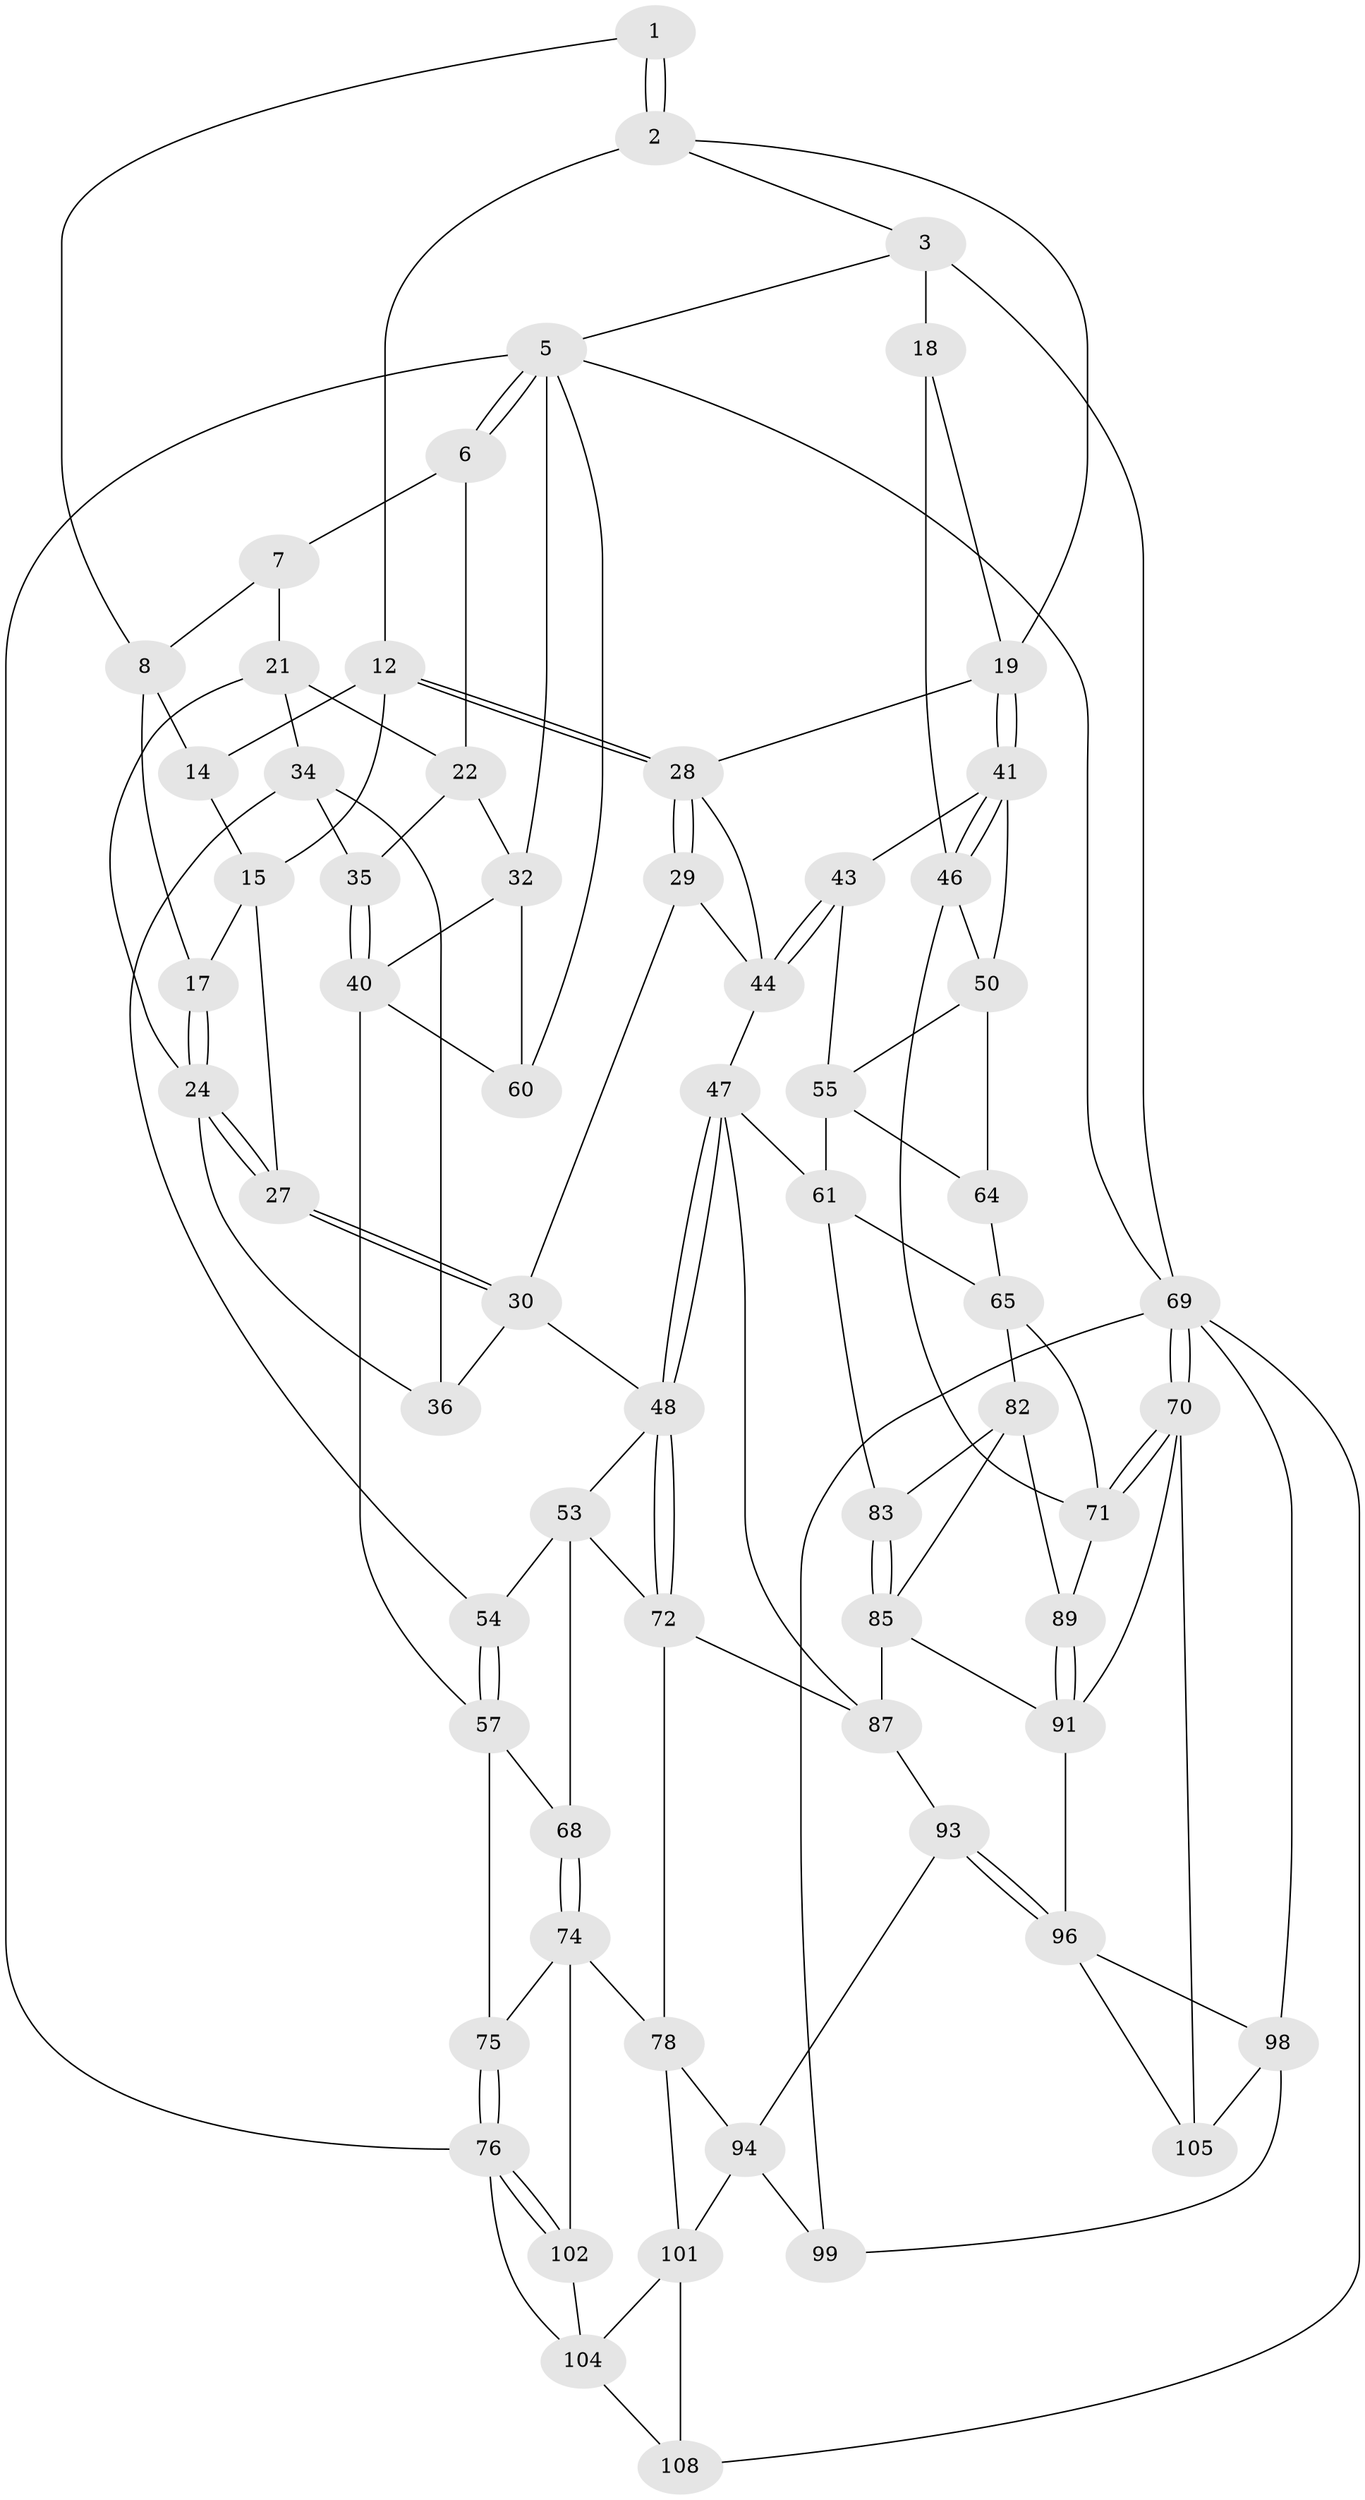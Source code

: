 // original degree distribution, {3: 0.01834862385321101, 5: 0.4954128440366973, 4: 0.25688073394495414, 6: 0.22935779816513763}
// Generated by graph-tools (version 1.1) at 2025/42/03/06/25 10:42:30]
// undirected, 65 vertices, 142 edges
graph export_dot {
graph [start="1"]
  node [color=gray90,style=filled];
  1 [pos="+0.6159465920732606+0"];
  2 [pos="+0.8630822772883823+0",super="+11"];
  3 [pos="+0.9744999921622358+0",super="+4"];
  5 [pos="+0+0",super="+66"];
  6 [pos="+0.03299145582346651+0"];
  7 [pos="+0.5709811489115116+0",super="+10"];
  8 [pos="+0.5650625412181353+0.006284292097691567",super="+9"];
  12 [pos="+0.6303325565315621+0.154436890277716",super="+13"];
  14 [pos="+0.568490901991587+0.016481912069934303"];
  15 [pos="+0.5499251017003187+0.15046750183949648",super="+16"];
  17 [pos="+0.516954525427269+0.14395855875927324"];
  18 [pos="+0.9717731231237495+0.15324327896071946",super="+23"];
  19 [pos="+0.868537156804503+0.2489042730439918",super="+20"];
  21 [pos="+0.3283758753401257+0.1243558817179089",super="+26"];
  22 [pos="+0.2517290672924533+0.07879929788289851",super="+31"];
  24 [pos="+0.450403023028887+0.1848373921818677",super="+25"];
  27 [pos="+0.5169885848509219+0.24630381306189206"];
  28 [pos="+0.5950301623783828+0.28992023940382283",super="+39"];
  29 [pos="+0.5832609185302136+0.2991301033518947"];
  30 [pos="+0.5297430197337764+0.291428987850408",super="+38"];
  32 [pos="+0.05543176789741545+0.2324545682734561",super="+33"];
  34 [pos="+0.2771791296718062+0.35836999713489553",super="+37"];
  35 [pos="+0.19826963687114524+0.33011118069602124"];
  36 [pos="+0.41963199291613706+0.33669556572566733"];
  40 [pos="+0.11136787871566073+0.3942858861117782",super="+59"];
  41 [pos="+0.8721834765634497+0.2530827870842585",super="+42"];
  43 [pos="+0.7889009788623242+0.45870712764748406"];
  44 [pos="+0.7280163838679478+0.348657932281718",super="+45"];
  46 [pos="+1+0.2783116703611422",super="+52"];
  47 [pos="+0.624848096254861+0.5135284520439404",super="+63"];
  48 [pos="+0.5582079990242861+0.5510989959720102",super="+49"];
  50 [pos="+0.9377502715763328+0.3951782925980834",super="+51"];
  53 [pos="+0.3258965727584744+0.48531865114360934",super="+67"];
  54 [pos="+0.3102791483725078+0.4297413290637923"];
  55 [pos="+0.8658027360177614+0.48005315126393044",super="+56"];
  57 [pos="+0.13809009758187082+0.5054493933205558",super="+58"];
  60 [pos="+0+0.3707772292834507"];
  61 [pos="+0.7645351244216774+0.49105483465828215",super="+62"];
  64 [pos="+0.9053890087722131+0.5077519529080449"];
  65 [pos="+0.8970294965945773+0.5864299070332737",super="+81"];
  68 [pos="+0.19148297502003925+0.5357634788471632"];
  69 [pos="+1+1",super="+109"];
  70 [pos="+1+0.6841545178230811",super="+95"];
  71 [pos="+1+0.6582725079627465",super="+84"];
  72 [pos="+0.5393788661329431+0.5922977078804027",super="+73"];
  74 [pos="+0.2709309217915241+0.7343061024110895",super="+80"];
  75 [pos="+0.09373673562961865+0.5704505545633846"];
  76 [pos="+0+0.7490214493970425",super="+77"];
  78 [pos="+0.35033103346453454+0.7061829606705714",super="+79"];
  82 [pos="+0.8824250481504072+0.6009415457251662",super="+88"];
  83 [pos="+0.7384004821008723+0.5352986811700439"];
  85 [pos="+0.7946888583602311+0.6412338077120862",super="+86"];
  87 [pos="+0.7153285689475599+0.727228767602267",super="+90"];
  89 [pos="+0.8650602804788063+0.7105438874565344"];
  91 [pos="+0.856650275209633+0.7959689862219976",super="+92"];
  93 [pos="+0.5773563993766857+0.7480692276135716"];
  94 [pos="+0.5431533485465333+0.7792846334005273",super="+100"];
  96 [pos="+0.7198147826043965+0.8670688654362672",super="+97"];
  98 [pos="+0.5946207749691612+1",super="+107"];
  99 [pos="+0.5625553177841414+1"];
  101 [pos="+0.3416719283811993+0.8229302630602339",super="+103"];
  102 [pos="+0.16989994377473008+0.7645748851256186"];
  104 [pos="+0.14825795142299858+0.8826770180136688",super="+106"];
  105 [pos="+0.9364169549224015+0.9248253888028974"];
  108 [pos="+0.15690600519493705+1"];
  1 -- 2;
  1 -- 2;
  1 -- 8;
  2 -- 3;
  2 -- 12;
  2 -- 19;
  3 -- 18 [weight=2];
  3 -- 5;
  3 -- 69;
  5 -- 6;
  5 -- 6;
  5 -- 32;
  5 -- 69;
  5 -- 60;
  5 -- 76;
  6 -- 7;
  6 -- 22;
  7 -- 8;
  7 -- 21;
  8 -- 14;
  8 -- 17;
  12 -- 28;
  12 -- 28;
  12 -- 14;
  12 -- 15;
  14 -- 15;
  15 -- 17;
  15 -- 27;
  17 -- 24;
  17 -- 24;
  18 -- 19;
  18 -- 46;
  19 -- 41;
  19 -- 41;
  19 -- 28;
  21 -- 22;
  21 -- 24;
  21 -- 34;
  22 -- 32;
  22 -- 35;
  24 -- 27;
  24 -- 27;
  24 -- 36;
  27 -- 30;
  27 -- 30;
  28 -- 29;
  28 -- 29;
  28 -- 44;
  29 -- 30;
  29 -- 44;
  30 -- 48;
  30 -- 36;
  32 -- 40;
  32 -- 60;
  34 -- 35;
  34 -- 36;
  34 -- 54;
  35 -- 40;
  35 -- 40;
  40 -- 60;
  40 -- 57;
  41 -- 46;
  41 -- 46;
  41 -- 50;
  41 -- 43;
  43 -- 44;
  43 -- 44;
  43 -- 55;
  44 -- 47;
  46 -- 71;
  46 -- 50;
  47 -- 48;
  47 -- 48;
  47 -- 61;
  47 -- 87;
  48 -- 72;
  48 -- 72;
  48 -- 53;
  50 -- 55;
  50 -- 64;
  53 -- 54;
  53 -- 72;
  53 -- 68;
  54 -- 57;
  54 -- 57;
  55 -- 64;
  55 -- 61;
  57 -- 68;
  57 -- 75;
  61 -- 65;
  61 -- 83;
  64 -- 65;
  65 -- 82;
  65 -- 71;
  68 -- 74;
  68 -- 74;
  69 -- 70;
  69 -- 70;
  69 -- 99;
  69 -- 108;
  69 -- 98;
  70 -- 71;
  70 -- 71;
  70 -- 105;
  70 -- 91;
  71 -- 89;
  72 -- 87;
  72 -- 78;
  74 -- 75;
  74 -- 102;
  74 -- 78;
  75 -- 76;
  75 -- 76;
  76 -- 102;
  76 -- 102;
  76 -- 104;
  78 -- 94;
  78 -- 101;
  82 -- 83;
  82 -- 89;
  82 -- 85;
  83 -- 85;
  83 -- 85;
  85 -- 91;
  85 -- 87;
  87 -- 93;
  89 -- 91;
  89 -- 91;
  91 -- 96;
  93 -- 94;
  93 -- 96;
  93 -- 96;
  94 -- 99;
  94 -- 101;
  96 -- 105;
  96 -- 98;
  98 -- 99;
  98 -- 105;
  101 -- 104;
  101 -- 108;
  102 -- 104;
  104 -- 108;
}
